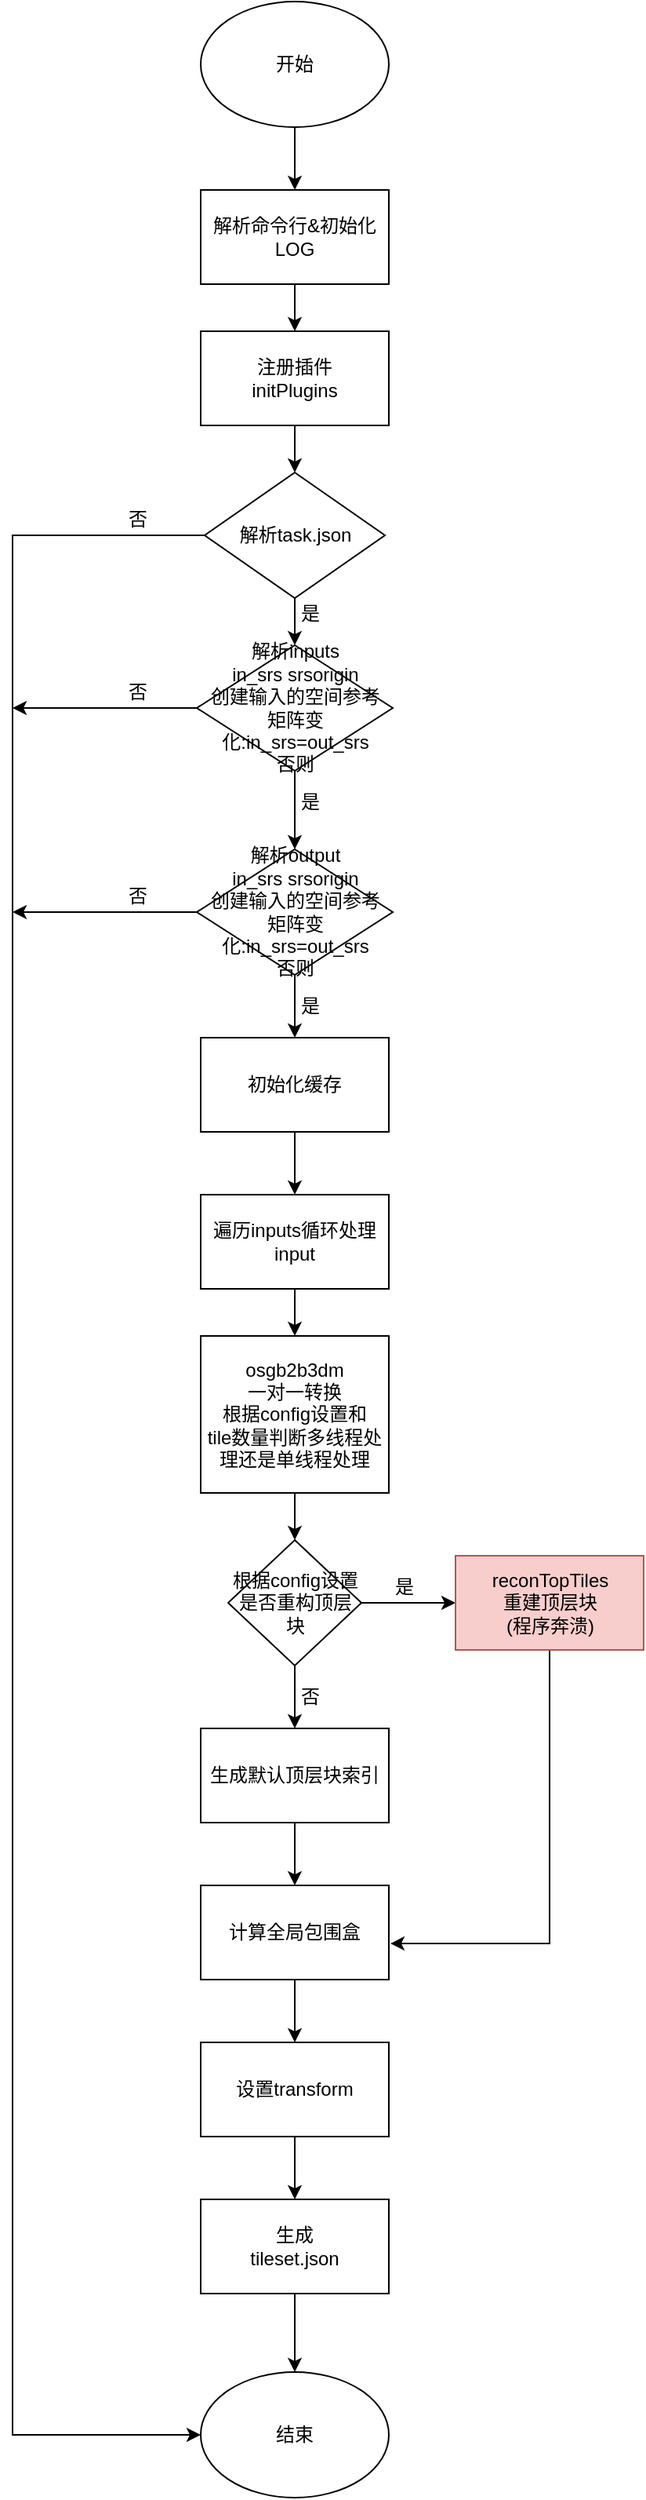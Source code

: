 <mxfile version="15.2.5" type="github">
  <diagram id="oej7wzWPO1qheC2RB6Ke" name="Page-1">
    <mxGraphModel dx="2014" dy="772" grid="1" gridSize="10" guides="1" tooltips="1" connect="1" arrows="1" fold="1" page="1" pageScale="1" pageWidth="827" pageHeight="1169" math="0" shadow="0">
      <root>
        <mxCell id="0" />
        <mxCell id="1" parent="0" />
        <mxCell id="tbrqV4_gTODMPYOUEHjS-3" value="" style="edgeStyle=orthogonalEdgeStyle;rounded=0;orthogonalLoop=1;jettySize=auto;html=1;" edge="1" parent="1" source="tbrqV4_gTODMPYOUEHjS-1" target="tbrqV4_gTODMPYOUEHjS-2">
          <mxGeometry relative="1" as="geometry" />
        </mxCell>
        <mxCell id="tbrqV4_gTODMPYOUEHjS-1" value="开始" style="ellipse;whiteSpace=wrap;html=1;" vertex="1" parent="1">
          <mxGeometry x="80" y="40" width="120" height="80" as="geometry" />
        </mxCell>
        <mxCell id="tbrqV4_gTODMPYOUEHjS-5" value="" style="edgeStyle=orthogonalEdgeStyle;rounded=0;orthogonalLoop=1;jettySize=auto;html=1;" edge="1" parent="1" source="tbrqV4_gTODMPYOUEHjS-2" target="tbrqV4_gTODMPYOUEHjS-4">
          <mxGeometry relative="1" as="geometry" />
        </mxCell>
        <mxCell id="tbrqV4_gTODMPYOUEHjS-2" value="解析命令行&amp;amp;初始化LOG" style="whiteSpace=wrap;html=1;" vertex="1" parent="1">
          <mxGeometry x="80" y="160" width="120" height="60" as="geometry" />
        </mxCell>
        <mxCell id="tbrqV4_gTODMPYOUEHjS-7" value="" style="edgeStyle=orthogonalEdgeStyle;rounded=0;orthogonalLoop=1;jettySize=auto;html=1;" edge="1" parent="1" source="tbrqV4_gTODMPYOUEHjS-4" target="tbrqV4_gTODMPYOUEHjS-6">
          <mxGeometry relative="1" as="geometry" />
        </mxCell>
        <mxCell id="tbrqV4_gTODMPYOUEHjS-4" value="注册插件&lt;br&gt;initPlugins" style="whiteSpace=wrap;html=1;" vertex="1" parent="1">
          <mxGeometry x="80" y="250" width="120" height="60" as="geometry" />
        </mxCell>
        <mxCell id="tbrqV4_gTODMPYOUEHjS-9" style="edgeStyle=orthogonalEdgeStyle;rounded=0;orthogonalLoop=1;jettySize=auto;html=1;exitX=0;exitY=0.5;exitDx=0;exitDy=0;entryX=0;entryY=0.5;entryDx=0;entryDy=0;" edge="1" parent="1" source="tbrqV4_gTODMPYOUEHjS-6" target="tbrqV4_gTODMPYOUEHjS-10">
          <mxGeometry relative="1" as="geometry">
            <mxPoint x="83" y="720" as="targetPoint" />
            <Array as="points">
              <mxPoint x="-40" y="380" />
              <mxPoint x="-40" y="1590" />
            </Array>
          </mxGeometry>
        </mxCell>
        <mxCell id="tbrqV4_gTODMPYOUEHjS-14" value="" style="edgeStyle=orthogonalEdgeStyle;rounded=0;orthogonalLoop=1;jettySize=auto;html=1;" edge="1" parent="1" source="tbrqV4_gTODMPYOUEHjS-6" target="tbrqV4_gTODMPYOUEHjS-13">
          <mxGeometry relative="1" as="geometry" />
        </mxCell>
        <mxCell id="tbrqV4_gTODMPYOUEHjS-6" value="解析task.json" style="rhombus;whiteSpace=wrap;html=1;" vertex="1" parent="1">
          <mxGeometry x="82.5" y="340" width="115" height="80" as="geometry" />
        </mxCell>
        <mxCell id="tbrqV4_gTODMPYOUEHjS-10" value="结束" style="ellipse;whiteSpace=wrap;html=1;" vertex="1" parent="1">
          <mxGeometry x="80" y="1550" width="120" height="80" as="geometry" />
        </mxCell>
        <mxCell id="tbrqV4_gTODMPYOUEHjS-11" value="否" style="text;html=1;strokeColor=none;fillColor=none;align=center;verticalAlign=middle;whiteSpace=wrap;rounded=0;" vertex="1" parent="1">
          <mxGeometry x="20" y="360" width="40" height="20" as="geometry" />
        </mxCell>
        <mxCell id="tbrqV4_gTODMPYOUEHjS-17" style="edgeStyle=orthogonalEdgeStyle;rounded=0;orthogonalLoop=1;jettySize=auto;html=1;exitX=0;exitY=0.5;exitDx=0;exitDy=0;" edge="1" parent="1" source="tbrqV4_gTODMPYOUEHjS-13">
          <mxGeometry relative="1" as="geometry">
            <mxPoint x="-40" y="490" as="targetPoint" />
          </mxGeometry>
        </mxCell>
        <mxCell id="tbrqV4_gTODMPYOUEHjS-20" value="" style="edgeStyle=orthogonalEdgeStyle;rounded=0;orthogonalLoop=1;jettySize=auto;html=1;" edge="1" parent="1" source="tbrqV4_gTODMPYOUEHjS-13" target="tbrqV4_gTODMPYOUEHjS-19">
          <mxGeometry relative="1" as="geometry" />
        </mxCell>
        <mxCell id="tbrqV4_gTODMPYOUEHjS-13" value="解析inputs&lt;br&gt;in_srs srsorigin&lt;br&gt;创建输入的空间参考&lt;br&gt;矩阵变化:in_srs=out_srs&lt;br&gt;否则&lt;br&gt;" style="rhombus;whiteSpace=wrap;html=1;" vertex="1" parent="1">
          <mxGeometry x="77.5" y="450" width="125" height="80" as="geometry" />
        </mxCell>
        <mxCell id="tbrqV4_gTODMPYOUEHjS-15" value="是" style="text;html=1;strokeColor=none;fillColor=none;align=center;verticalAlign=middle;whiteSpace=wrap;rounded=0;" vertex="1" parent="1">
          <mxGeometry x="130" y="420" width="40" height="20" as="geometry" />
        </mxCell>
        <mxCell id="tbrqV4_gTODMPYOUEHjS-18" value="否" style="text;html=1;strokeColor=none;fillColor=none;align=center;verticalAlign=middle;whiteSpace=wrap;rounded=0;" vertex="1" parent="1">
          <mxGeometry x="20" y="470" width="40" height="20" as="geometry" />
        </mxCell>
        <mxCell id="tbrqV4_gTODMPYOUEHjS-23" value="" style="edgeStyle=orthogonalEdgeStyle;rounded=0;orthogonalLoop=1;jettySize=auto;html=1;" edge="1" parent="1" source="tbrqV4_gTODMPYOUEHjS-19" target="tbrqV4_gTODMPYOUEHjS-22">
          <mxGeometry relative="1" as="geometry" />
        </mxCell>
        <mxCell id="tbrqV4_gTODMPYOUEHjS-38" style="edgeStyle=orthogonalEdgeStyle;rounded=0;orthogonalLoop=1;jettySize=auto;html=1;exitX=0;exitY=0.5;exitDx=0;exitDy=0;" edge="1" parent="1" source="tbrqV4_gTODMPYOUEHjS-19">
          <mxGeometry relative="1" as="geometry">
            <mxPoint x="-40" y="620" as="targetPoint" />
          </mxGeometry>
        </mxCell>
        <mxCell id="tbrqV4_gTODMPYOUEHjS-19" value="解析output&lt;br&gt;in_srs srsorigin&lt;br&gt;创建输入的空间参考&lt;br&gt;矩阵变化:in_srs=out_srs&lt;br&gt;否则" style="rhombus;whiteSpace=wrap;html=1;" vertex="1" parent="1">
          <mxGeometry x="77.5" y="580" width="125" height="80" as="geometry" />
        </mxCell>
        <mxCell id="tbrqV4_gTODMPYOUEHjS-21" value="是" style="text;html=1;strokeColor=none;fillColor=none;align=center;verticalAlign=middle;whiteSpace=wrap;rounded=0;" vertex="1" parent="1">
          <mxGeometry x="130" y="540" width="40" height="20" as="geometry" />
        </mxCell>
        <mxCell id="tbrqV4_gTODMPYOUEHjS-26" value="" style="edgeStyle=orthogonalEdgeStyle;rounded=0;orthogonalLoop=1;jettySize=auto;html=1;" edge="1" parent="1" source="tbrqV4_gTODMPYOUEHjS-22" target="tbrqV4_gTODMPYOUEHjS-25">
          <mxGeometry relative="1" as="geometry" />
        </mxCell>
        <mxCell id="tbrqV4_gTODMPYOUEHjS-22" value="初始化缓存" style="whiteSpace=wrap;html=1;" vertex="1" parent="1">
          <mxGeometry x="80" y="700" width="120" height="60" as="geometry" />
        </mxCell>
        <mxCell id="tbrqV4_gTODMPYOUEHjS-24" value="是" style="text;html=1;strokeColor=none;fillColor=none;align=center;verticalAlign=middle;whiteSpace=wrap;rounded=0;" vertex="1" parent="1">
          <mxGeometry x="130" y="670" width="40" height="20" as="geometry" />
        </mxCell>
        <mxCell id="tbrqV4_gTODMPYOUEHjS-28" value="" style="edgeStyle=orthogonalEdgeStyle;rounded=0;orthogonalLoop=1;jettySize=auto;html=1;" edge="1" parent="1" source="tbrqV4_gTODMPYOUEHjS-25" target="tbrqV4_gTODMPYOUEHjS-27">
          <mxGeometry relative="1" as="geometry" />
        </mxCell>
        <mxCell id="tbrqV4_gTODMPYOUEHjS-25" value="遍历inputs循环处理input" style="whiteSpace=wrap;html=1;" vertex="1" parent="1">
          <mxGeometry x="80" y="800" width="120" height="60" as="geometry" />
        </mxCell>
        <mxCell id="tbrqV4_gTODMPYOUEHjS-30" value="" style="edgeStyle=orthogonalEdgeStyle;rounded=0;orthogonalLoop=1;jettySize=auto;html=1;" edge="1" parent="1" source="tbrqV4_gTODMPYOUEHjS-27" target="tbrqV4_gTODMPYOUEHjS-29">
          <mxGeometry relative="1" as="geometry" />
        </mxCell>
        <mxCell id="tbrqV4_gTODMPYOUEHjS-27" value="osgb2b3dm&lt;br&gt;一对一转换&lt;br&gt;根据config设置和&lt;br&gt;tile数量判断多线程处理还是单线程处理" style="whiteSpace=wrap;html=1;" vertex="1" parent="1">
          <mxGeometry x="80" y="890" width="120" height="100" as="geometry" />
        </mxCell>
        <mxCell id="tbrqV4_gTODMPYOUEHjS-32" value="" style="edgeStyle=orthogonalEdgeStyle;rounded=0;orthogonalLoop=1;jettySize=auto;html=1;" edge="1" parent="1" source="tbrqV4_gTODMPYOUEHjS-29" target="tbrqV4_gTODMPYOUEHjS-31">
          <mxGeometry relative="1" as="geometry" />
        </mxCell>
        <mxCell id="tbrqV4_gTODMPYOUEHjS-35" value="" style="edgeStyle=orthogonalEdgeStyle;rounded=0;orthogonalLoop=1;jettySize=auto;html=1;" edge="1" parent="1" source="tbrqV4_gTODMPYOUEHjS-29" target="tbrqV4_gTODMPYOUEHjS-34">
          <mxGeometry relative="1" as="geometry" />
        </mxCell>
        <mxCell id="tbrqV4_gTODMPYOUEHjS-29" value="根据config设置&lt;br&gt;是否重构顶层块" style="rhombus;whiteSpace=wrap;html=1;" vertex="1" parent="1">
          <mxGeometry x="97.5" y="1020" width="85" height="80" as="geometry" />
        </mxCell>
        <mxCell id="tbrqV4_gTODMPYOUEHjS-48" style="edgeStyle=orthogonalEdgeStyle;rounded=0;orthogonalLoop=1;jettySize=auto;html=1;entryX=1.008;entryY=0.617;entryDx=0;entryDy=0;entryPerimeter=0;" edge="1" parent="1" source="tbrqV4_gTODMPYOUEHjS-31" target="tbrqV4_gTODMPYOUEHjS-40">
          <mxGeometry relative="1" as="geometry">
            <mxPoint x="302.5" y="1280" as="targetPoint" />
            <Array as="points">
              <mxPoint x="303" y="1277" />
            </Array>
          </mxGeometry>
        </mxCell>
        <mxCell id="tbrqV4_gTODMPYOUEHjS-31" value="reconTopTiles&lt;br&gt;重建顶层块&lt;br&gt;(程序奔溃)" style="whiteSpace=wrap;html=1;fillColor=#f8cecc;strokeColor=#b85450;" vertex="1" parent="1">
          <mxGeometry x="242.5" y="1030" width="120" height="60" as="geometry" />
        </mxCell>
        <mxCell id="tbrqV4_gTODMPYOUEHjS-33" value="是" style="text;html=1;strokeColor=none;fillColor=none;align=center;verticalAlign=middle;whiteSpace=wrap;rounded=0;" vertex="1" parent="1">
          <mxGeometry x="190" y="1040" width="40" height="20" as="geometry" />
        </mxCell>
        <mxCell id="tbrqV4_gTODMPYOUEHjS-41" value="" style="edgeStyle=orthogonalEdgeStyle;rounded=0;orthogonalLoop=1;jettySize=auto;html=1;" edge="1" parent="1" source="tbrqV4_gTODMPYOUEHjS-34" target="tbrqV4_gTODMPYOUEHjS-40">
          <mxGeometry relative="1" as="geometry" />
        </mxCell>
        <mxCell id="tbrqV4_gTODMPYOUEHjS-34" value="生成默认顶层块索引" style="whiteSpace=wrap;html=1;" vertex="1" parent="1">
          <mxGeometry x="80" y="1140" width="120" height="60" as="geometry" />
        </mxCell>
        <mxCell id="tbrqV4_gTODMPYOUEHjS-36" value="否" style="text;html=1;strokeColor=none;fillColor=none;align=center;verticalAlign=middle;whiteSpace=wrap;rounded=0;" vertex="1" parent="1">
          <mxGeometry x="130" y="1110" width="40" height="20" as="geometry" />
        </mxCell>
        <mxCell id="tbrqV4_gTODMPYOUEHjS-39" value="否" style="text;html=1;strokeColor=none;fillColor=none;align=center;verticalAlign=middle;whiteSpace=wrap;rounded=0;" vertex="1" parent="1">
          <mxGeometry x="20" y="600" width="40" height="20" as="geometry" />
        </mxCell>
        <mxCell id="tbrqV4_gTODMPYOUEHjS-43" value="" style="edgeStyle=orthogonalEdgeStyle;rounded=0;orthogonalLoop=1;jettySize=auto;html=1;" edge="1" parent="1" source="tbrqV4_gTODMPYOUEHjS-40" target="tbrqV4_gTODMPYOUEHjS-42">
          <mxGeometry relative="1" as="geometry" />
        </mxCell>
        <mxCell id="tbrqV4_gTODMPYOUEHjS-40" value="计算全局包围盒" style="whiteSpace=wrap;html=1;" vertex="1" parent="1">
          <mxGeometry x="80" y="1240" width="120" height="60" as="geometry" />
        </mxCell>
        <mxCell id="tbrqV4_gTODMPYOUEHjS-45" value="" style="edgeStyle=orthogonalEdgeStyle;rounded=0;orthogonalLoop=1;jettySize=auto;html=1;" edge="1" parent="1" source="tbrqV4_gTODMPYOUEHjS-42" target="tbrqV4_gTODMPYOUEHjS-44">
          <mxGeometry relative="1" as="geometry" />
        </mxCell>
        <mxCell id="tbrqV4_gTODMPYOUEHjS-42" value="设置transform" style="whiteSpace=wrap;html=1;" vertex="1" parent="1">
          <mxGeometry x="80" y="1340" width="120" height="60" as="geometry" />
        </mxCell>
        <mxCell id="tbrqV4_gTODMPYOUEHjS-47" style="edgeStyle=orthogonalEdgeStyle;rounded=0;orthogonalLoop=1;jettySize=auto;html=1;exitX=0.5;exitY=1;exitDx=0;exitDy=0;entryX=0.5;entryY=0;entryDx=0;entryDy=0;" edge="1" parent="1" source="tbrqV4_gTODMPYOUEHjS-44" target="tbrqV4_gTODMPYOUEHjS-10">
          <mxGeometry relative="1" as="geometry" />
        </mxCell>
        <mxCell id="tbrqV4_gTODMPYOUEHjS-44" value="生成&lt;br&gt;tileset.json" style="whiteSpace=wrap;html=1;" vertex="1" parent="1">
          <mxGeometry x="80" y="1440" width="120" height="60" as="geometry" />
        </mxCell>
      </root>
    </mxGraphModel>
  </diagram>
</mxfile>
